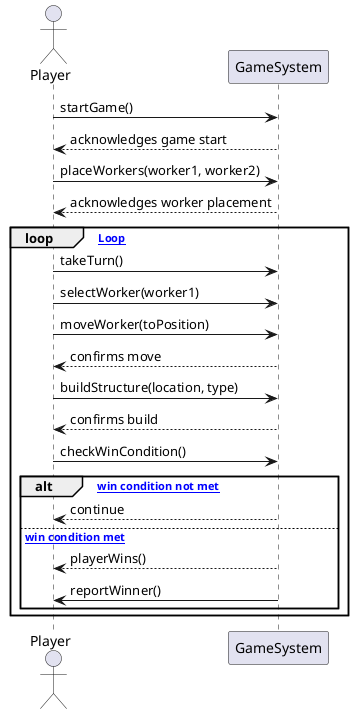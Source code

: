 
@startuml
actor Player
participant "GameSystem" as GS

Player -> GS: startGame()
GS --> Player: acknowledges game start

Player -> GS: placeWorkers(worker1, worker2)
GS --> Player: acknowledges worker placement

loop [Turn-Based Loop]
    Player -> GS: takeTurn()
    Player -> GS: selectWorker(worker1)
    Player -> GS: moveWorker(toPosition)
    GS --> Player: confirms move
    Player -> GS: buildStructure(location, type)
    GS --> Player: confirms build
    Player -> GS: checkWinCondition()

    alt [if win condition not met]
        GS --> Player: continue
    else [if win condition met]
        GS --> Player: playerWins()
        GS -> Player: reportWinner()
    end
end

@enduml
